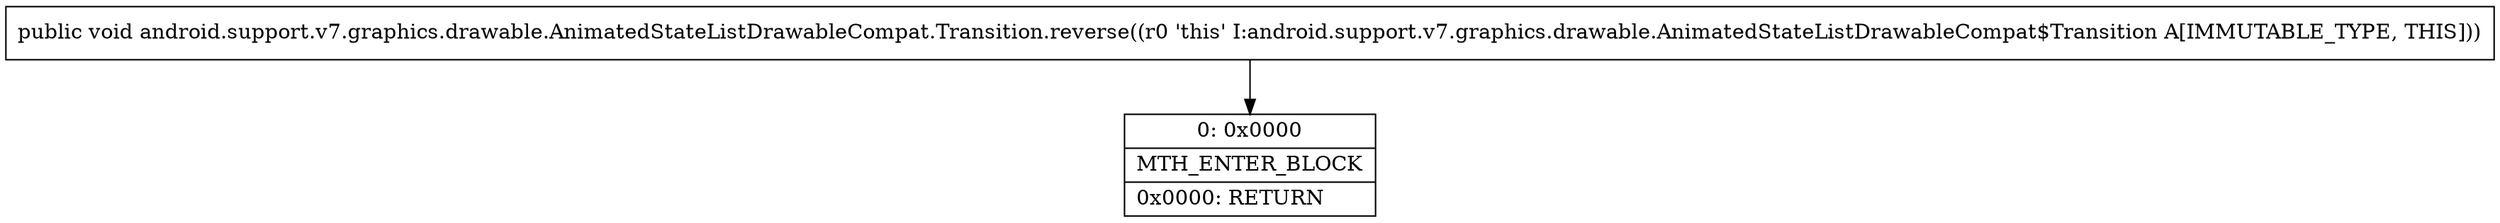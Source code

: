 digraph "CFG forandroid.support.v7.graphics.drawable.AnimatedStateListDrawableCompat.Transition.reverse()V" {
Node_0 [shape=record,label="{0\:\ 0x0000|MTH_ENTER_BLOCK\l|0x0000: RETURN   \l}"];
MethodNode[shape=record,label="{public void android.support.v7.graphics.drawable.AnimatedStateListDrawableCompat.Transition.reverse((r0 'this' I:android.support.v7.graphics.drawable.AnimatedStateListDrawableCompat$Transition A[IMMUTABLE_TYPE, THIS])) }"];
MethodNode -> Node_0;
}

